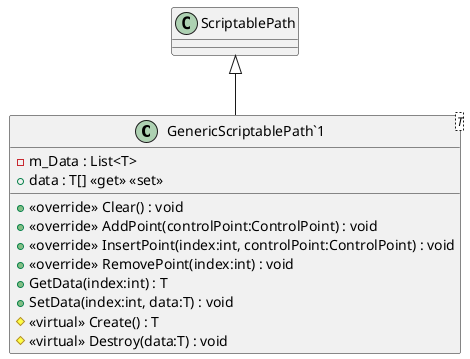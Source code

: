 @startuml
class "GenericScriptablePath`1"<T> {
    - m_Data : List<T>
    + data : T[] <<get>> <<set>>
    + <<override>> Clear() : void
    + <<override>> AddPoint(controlPoint:ControlPoint) : void
    + <<override>> InsertPoint(index:int, controlPoint:ControlPoint) : void
    + <<override>> RemovePoint(index:int) : void
    + GetData(index:int) : T
    + SetData(index:int, data:T) : void
    # <<virtual>> Create() : T
    # <<virtual>> Destroy(data:T) : void
}
ScriptablePath <|-- "GenericScriptablePath`1"
@enduml
